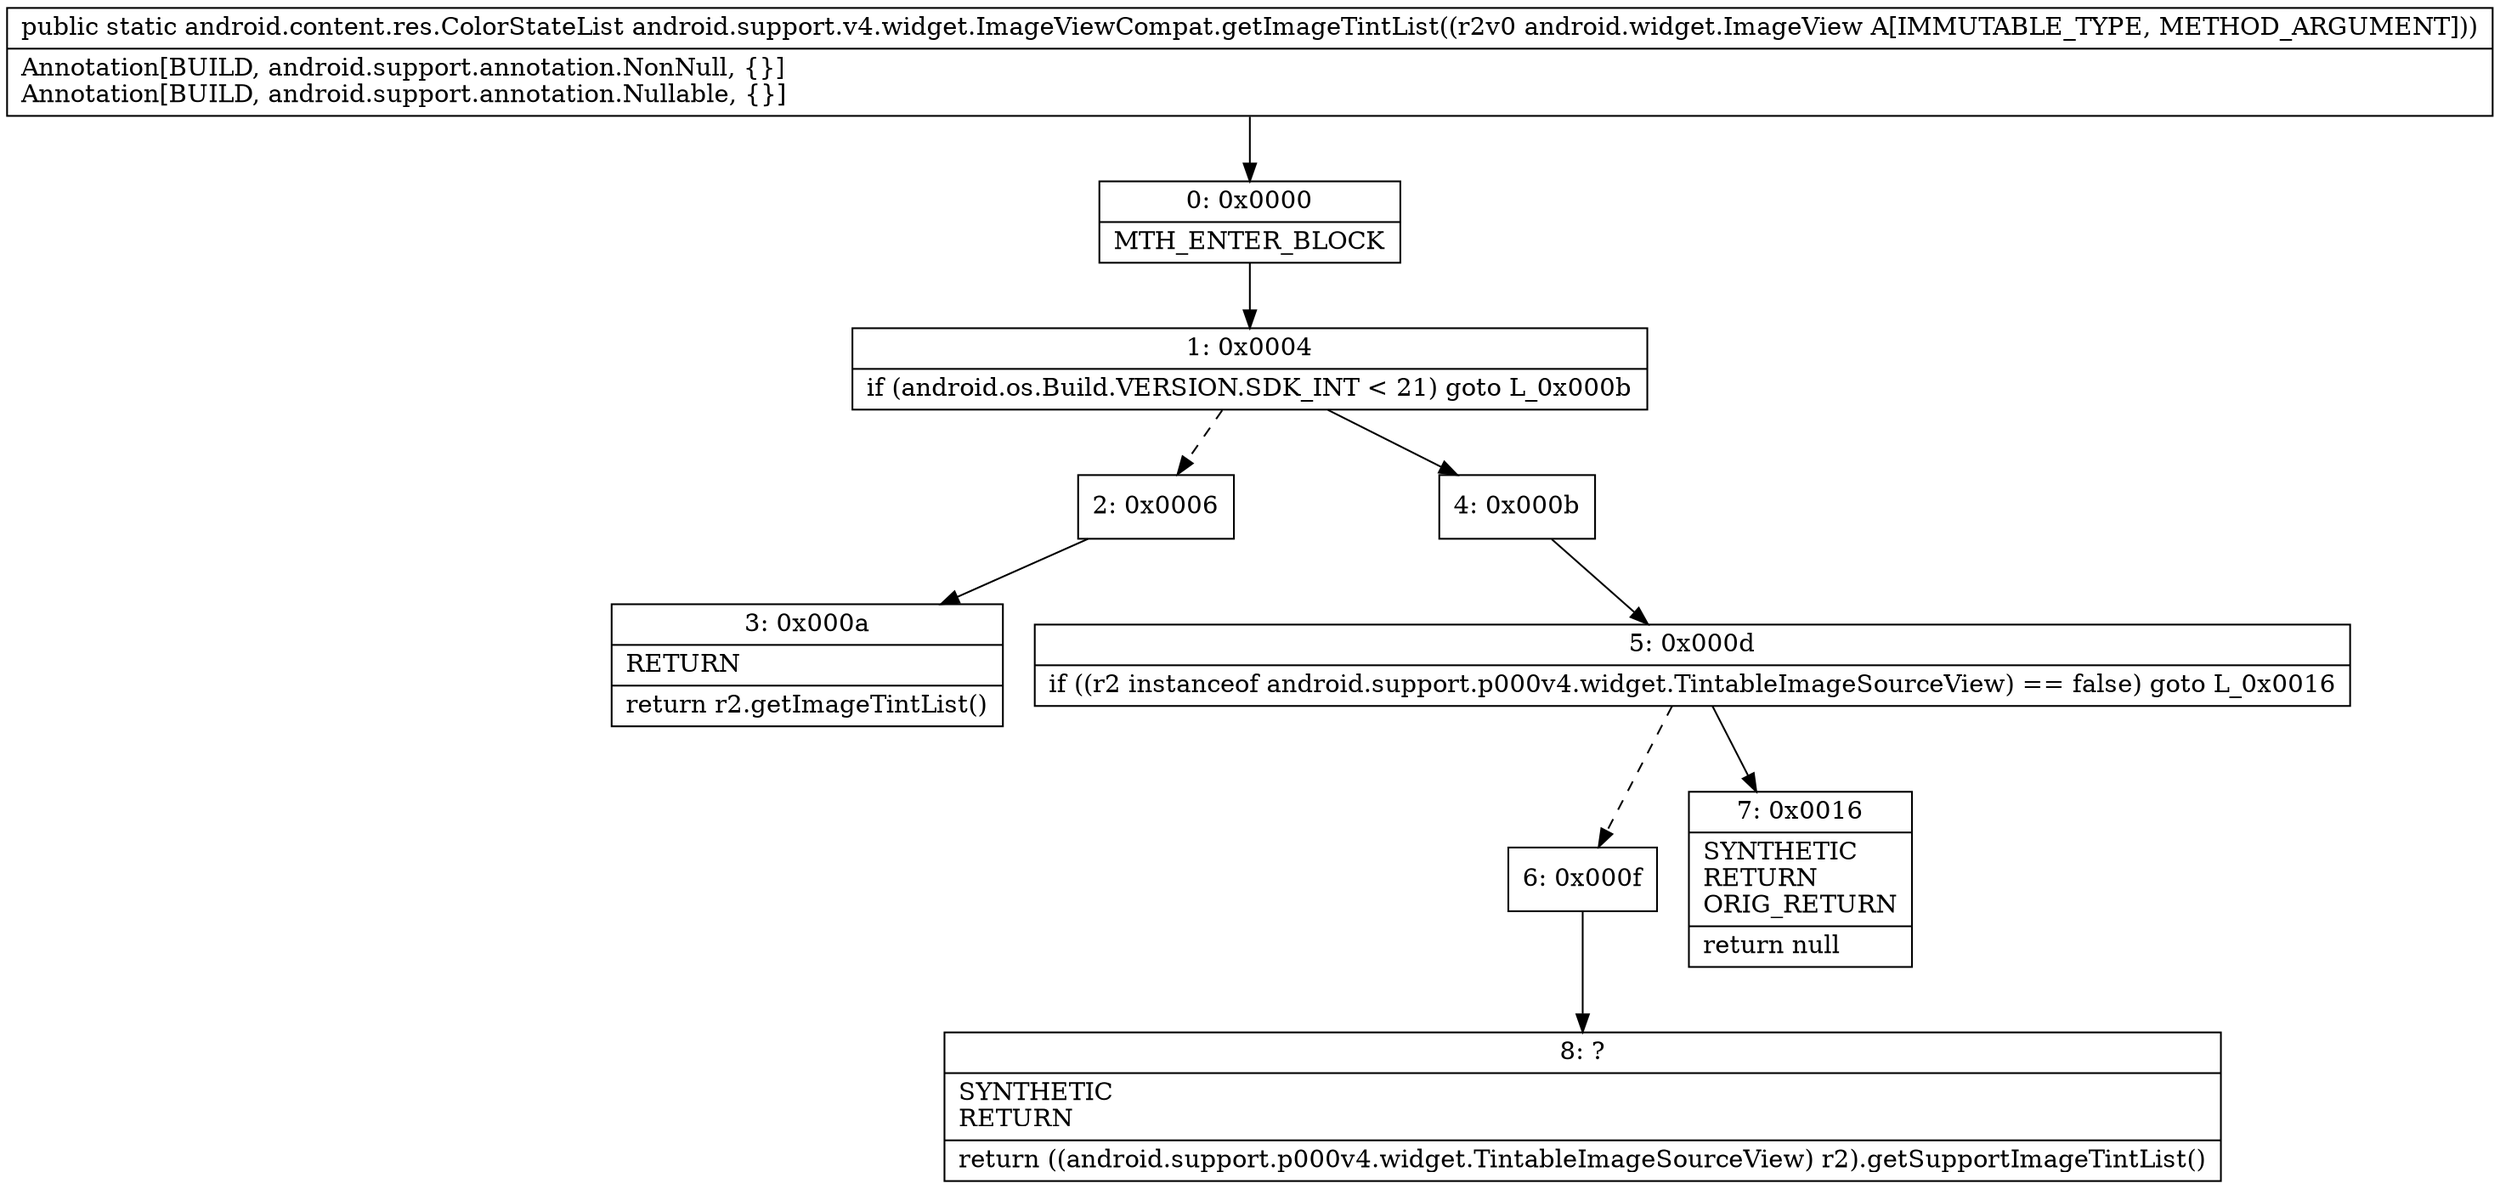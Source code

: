 digraph "CFG forandroid.support.v4.widget.ImageViewCompat.getImageTintList(Landroid\/widget\/ImageView;)Landroid\/content\/res\/ColorStateList;" {
Node_0 [shape=record,label="{0\:\ 0x0000|MTH_ENTER_BLOCK\l}"];
Node_1 [shape=record,label="{1\:\ 0x0004|if (android.os.Build.VERSION.SDK_INT \< 21) goto L_0x000b\l}"];
Node_2 [shape=record,label="{2\:\ 0x0006}"];
Node_3 [shape=record,label="{3\:\ 0x000a|RETURN\l|return r2.getImageTintList()\l}"];
Node_4 [shape=record,label="{4\:\ 0x000b}"];
Node_5 [shape=record,label="{5\:\ 0x000d|if ((r2 instanceof android.support.p000v4.widget.TintableImageSourceView) == false) goto L_0x0016\l}"];
Node_6 [shape=record,label="{6\:\ 0x000f}"];
Node_7 [shape=record,label="{7\:\ 0x0016|SYNTHETIC\lRETURN\lORIG_RETURN\l|return null\l}"];
Node_8 [shape=record,label="{8\:\ ?|SYNTHETIC\lRETURN\l|return ((android.support.p000v4.widget.TintableImageSourceView) r2).getSupportImageTintList()\l}"];
MethodNode[shape=record,label="{public static android.content.res.ColorStateList android.support.v4.widget.ImageViewCompat.getImageTintList((r2v0 android.widget.ImageView A[IMMUTABLE_TYPE, METHOD_ARGUMENT]))  | Annotation[BUILD, android.support.annotation.NonNull, \{\}]\lAnnotation[BUILD, android.support.annotation.Nullable, \{\}]\l}"];
MethodNode -> Node_0;
Node_0 -> Node_1;
Node_1 -> Node_2[style=dashed];
Node_1 -> Node_4;
Node_2 -> Node_3;
Node_4 -> Node_5;
Node_5 -> Node_6[style=dashed];
Node_5 -> Node_7;
Node_6 -> Node_8;
}

